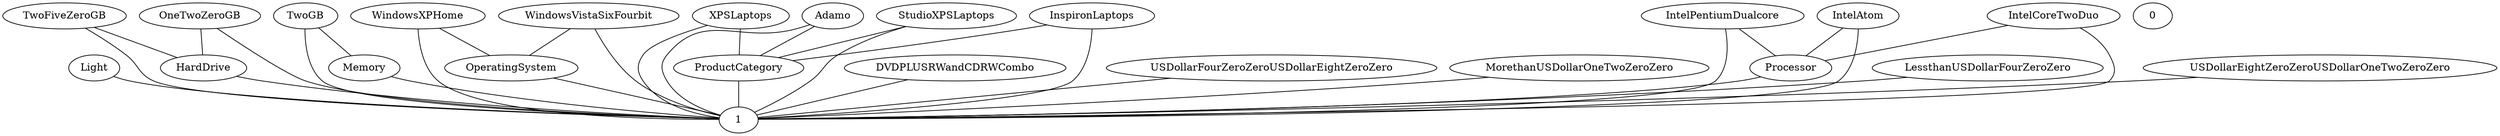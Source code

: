 graph G {
  Light;
  WindowsXPHome;
  TwoFiveZeroGB;
  XPSLaptops;
  HardDrive;
  Adamo;
  Memory;
  OperatingSystem;
  OneTwoZeroGB;
  StudioXPSLaptops;
  WindowsVistaSixFourbit;
  0;
  IntelPentiumDualcore;
  ProductCategory;
  1;
  DVDPLUSRWandCDRWCombo;
  TwoGB;
  USDollarFourZeroZeroUSDollarEightZeroZero;
  MorethanUSDollarOneTwoZeroZero;
  IntelAtom;
  IntelCoreTwoDuo;
  Processor;
  LessthanUSDollarFourZeroZero;
  InspironLaptops;
  USDollarEightZeroZeroUSDollarOneTwoZeroZero;
  OneTwoZeroGB -- HardDrive;
  WindowsXPHome -- OperatingSystem;
  TwoFiveZeroGB -- HardDrive;
  IntelPentiumDualcore -- Processor;
  StudioXPSLaptops -- ProductCategory;
  InspironLaptops -- ProductCategory;
  TwoGB -- Memory;
  WindowsVistaSixFourbit -- OperatingSystem;
  IntelCoreTwoDuo -- Processor;
  IntelAtom -- Processor;
  XPSLaptops -- ProductCategory;
  Adamo -- ProductCategory;
  HardDrive -- 1;
  Memory -- 1;
  OperatingSystem -- 1;
  OneTwoZeroGB -- 1;
  WindowsVistaSixFourbit -- 1;
  ProductCategory -- 1;
  TwoGB -- 1;
  USDollarFourZeroZeroUSDollarEightZeroZero -- 1;
  MorethanUSDollarOneTwoZeroZero -- 1;
  Processor -- 1;
  LessthanUSDollarFourZeroZero -- 1;
  InspironLaptops -- 1;
  USDollarEightZeroZeroUSDollarOneTwoZeroZero -- 1;
  Light -- 1;
  WindowsXPHome -- 1;
  TwoFiveZeroGB -- 1;
  XPSLaptops -- 1;
  Adamo -- 1;
  StudioXPSLaptops -- 1;
  IntelPentiumDualcore -- 1;
  DVDPLUSRWandCDRWCombo -- 1;
  IntelAtom -- 1;
  IntelCoreTwoDuo -- 1;
}
